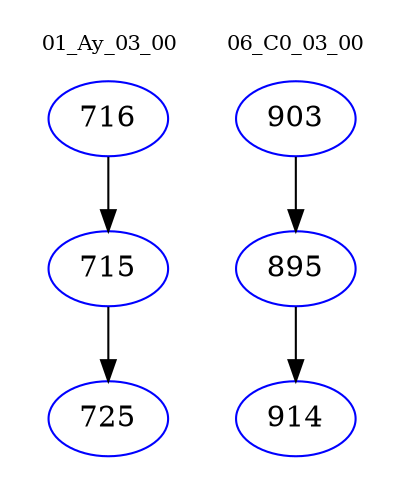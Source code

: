 digraph{
subgraph cluster_0 {
color = white
label = "01_Ay_03_00";
fontsize=10;
T0_716 [label="716", color="blue"]
T0_716 -> T0_715 [color="black"]
T0_715 [label="715", color="blue"]
T0_715 -> T0_725 [color="black"]
T0_725 [label="725", color="blue"]
}
subgraph cluster_1 {
color = white
label = "06_C0_03_00";
fontsize=10;
T1_903 [label="903", color="blue"]
T1_903 -> T1_895 [color="black"]
T1_895 [label="895", color="blue"]
T1_895 -> T1_914 [color="black"]
T1_914 [label="914", color="blue"]
}
}
